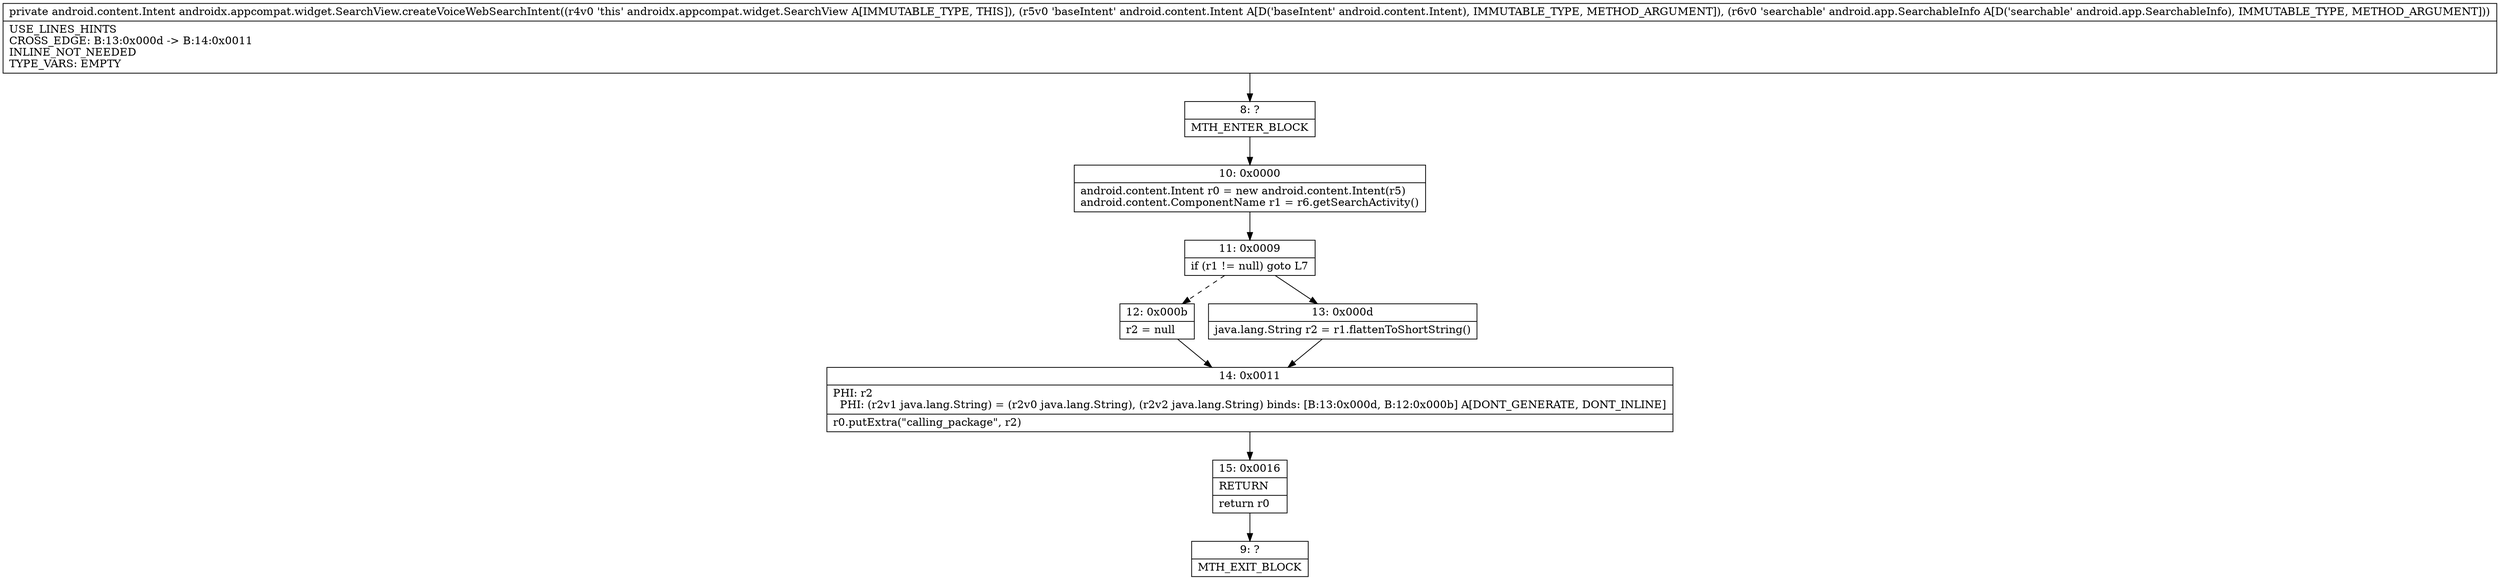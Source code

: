 digraph "CFG forandroidx.appcompat.widget.SearchView.createVoiceWebSearchIntent(Landroid\/content\/Intent;Landroid\/app\/SearchableInfo;)Landroid\/content\/Intent;" {
Node_8 [shape=record,label="{8\:\ ?|MTH_ENTER_BLOCK\l}"];
Node_10 [shape=record,label="{10\:\ 0x0000|android.content.Intent r0 = new android.content.Intent(r5)\landroid.content.ComponentName r1 = r6.getSearchActivity()\l}"];
Node_11 [shape=record,label="{11\:\ 0x0009|if (r1 != null) goto L7\l}"];
Node_12 [shape=record,label="{12\:\ 0x000b|r2 = null\l}"];
Node_14 [shape=record,label="{14\:\ 0x0011|PHI: r2 \l  PHI: (r2v1 java.lang.String) = (r2v0 java.lang.String), (r2v2 java.lang.String) binds: [B:13:0x000d, B:12:0x000b] A[DONT_GENERATE, DONT_INLINE]\l|r0.putExtra(\"calling_package\", r2)\l}"];
Node_15 [shape=record,label="{15\:\ 0x0016|RETURN\l|return r0\l}"];
Node_9 [shape=record,label="{9\:\ ?|MTH_EXIT_BLOCK\l}"];
Node_13 [shape=record,label="{13\:\ 0x000d|java.lang.String r2 = r1.flattenToShortString()\l}"];
MethodNode[shape=record,label="{private android.content.Intent androidx.appcompat.widget.SearchView.createVoiceWebSearchIntent((r4v0 'this' androidx.appcompat.widget.SearchView A[IMMUTABLE_TYPE, THIS]), (r5v0 'baseIntent' android.content.Intent A[D('baseIntent' android.content.Intent), IMMUTABLE_TYPE, METHOD_ARGUMENT]), (r6v0 'searchable' android.app.SearchableInfo A[D('searchable' android.app.SearchableInfo), IMMUTABLE_TYPE, METHOD_ARGUMENT]))  | USE_LINES_HINTS\lCROSS_EDGE: B:13:0x000d \-\> B:14:0x0011\lINLINE_NOT_NEEDED\lTYPE_VARS: EMPTY\l}"];
MethodNode -> Node_8;Node_8 -> Node_10;
Node_10 -> Node_11;
Node_11 -> Node_12[style=dashed];
Node_11 -> Node_13;
Node_12 -> Node_14;
Node_14 -> Node_15;
Node_15 -> Node_9;
Node_13 -> Node_14;
}

